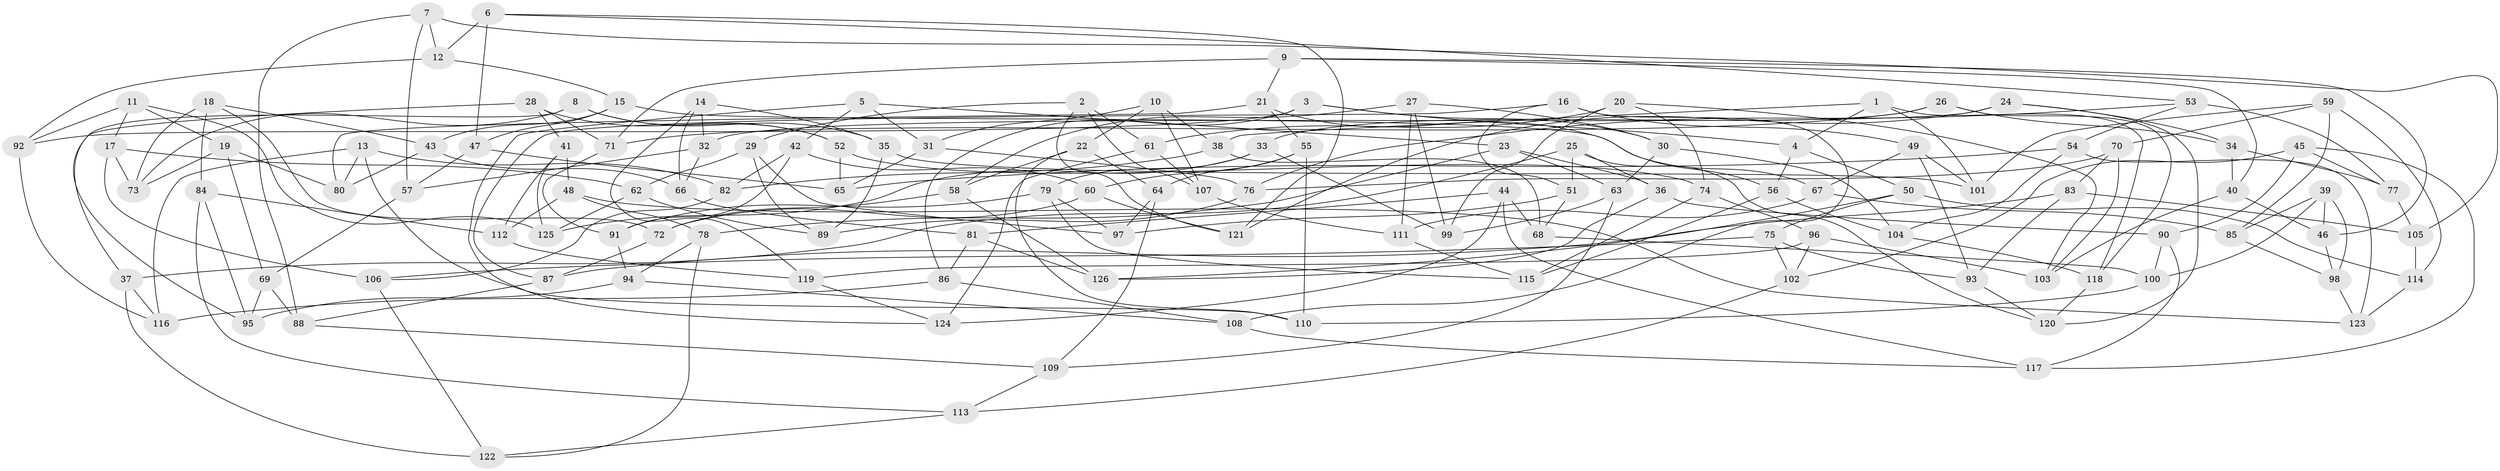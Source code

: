 // coarse degree distribution, {6: 0.05405405405405406, 5: 0.2702702702702703, 4: 0.13513513513513514, 2: 0.05405405405405406, 3: 0.1891891891891892, 7: 0.10810810810810811, 9: 0.02702702702702703, 13: 0.05405405405405406, 8: 0.08108108108108109, 16: 0.02702702702702703}
// Generated by graph-tools (version 1.1) at 2025/01/03/04/25 22:01:21]
// undirected, 126 vertices, 252 edges
graph export_dot {
graph [start="1"]
  node [color=gray90,style=filled];
  1;
  2;
  3;
  4;
  5;
  6;
  7;
  8;
  9;
  10;
  11;
  12;
  13;
  14;
  15;
  16;
  17;
  18;
  19;
  20;
  21;
  22;
  23;
  24;
  25;
  26;
  27;
  28;
  29;
  30;
  31;
  32;
  33;
  34;
  35;
  36;
  37;
  38;
  39;
  40;
  41;
  42;
  43;
  44;
  45;
  46;
  47;
  48;
  49;
  50;
  51;
  52;
  53;
  54;
  55;
  56;
  57;
  58;
  59;
  60;
  61;
  62;
  63;
  64;
  65;
  66;
  67;
  68;
  69;
  70;
  71;
  72;
  73;
  74;
  75;
  76;
  77;
  78;
  79;
  80;
  81;
  82;
  83;
  84;
  85;
  86;
  87;
  88;
  89;
  90;
  91;
  92;
  93;
  94;
  95;
  96;
  97;
  98;
  99;
  100;
  101;
  102;
  103;
  104;
  105;
  106;
  107;
  108;
  109;
  110;
  111;
  112;
  113;
  114;
  115;
  116;
  117;
  118;
  119;
  120;
  121;
  122;
  123;
  124;
  125;
  126;
  1 -- 4;
  1 -- 101;
  1 -- 38;
  1 -- 118;
  2 -- 107;
  2 -- 29;
  2 -- 121;
  2 -- 61;
  3 -- 92;
  3 -- 86;
  3 -- 4;
  3 -- 30;
  4 -- 56;
  4 -- 50;
  5 -- 124;
  5 -- 31;
  5 -- 42;
  5 -- 23;
  6 -- 53;
  6 -- 121;
  6 -- 47;
  6 -- 12;
  7 -- 57;
  7 -- 88;
  7 -- 12;
  7 -- 105;
  8 -- 73;
  8 -- 52;
  8 -- 35;
  8 -- 37;
  9 -- 71;
  9 -- 21;
  9 -- 40;
  9 -- 46;
  10 -- 31;
  10 -- 38;
  10 -- 22;
  10 -- 107;
  11 -- 19;
  11 -- 17;
  11 -- 92;
  11 -- 125;
  12 -- 92;
  12 -- 15;
  13 -- 80;
  13 -- 116;
  13 -- 110;
  13 -- 82;
  14 -- 32;
  14 -- 119;
  14 -- 66;
  14 -- 35;
  15 -- 47;
  15 -- 43;
  15 -- 67;
  16 -- 49;
  16 -- 108;
  16 -- 87;
  16 -- 51;
  17 -- 106;
  17 -- 62;
  17 -- 73;
  18 -- 73;
  18 -- 43;
  18 -- 84;
  18 -- 72;
  19 -- 73;
  19 -- 69;
  19 -- 80;
  20 -- 61;
  20 -- 103;
  20 -- 99;
  20 -- 74;
  21 -- 80;
  21 -- 56;
  21 -- 55;
  22 -- 64;
  22 -- 58;
  22 -- 110;
  23 -- 63;
  23 -- 78;
  23 -- 36;
  24 -- 120;
  24 -- 121;
  24 -- 32;
  24 -- 34;
  25 -- 36;
  25 -- 120;
  25 -- 37;
  25 -- 51;
  26 -- 71;
  26 -- 33;
  26 -- 34;
  26 -- 118;
  27 -- 111;
  27 -- 58;
  27 -- 30;
  27 -- 99;
  28 -- 41;
  28 -- 95;
  28 -- 52;
  28 -- 71;
  29 -- 89;
  29 -- 97;
  29 -- 62;
  30 -- 63;
  30 -- 104;
  31 -- 76;
  31 -- 65;
  32 -- 57;
  32 -- 66;
  33 -- 99;
  33 -- 79;
  33 -- 125;
  34 -- 77;
  34 -- 40;
  35 -- 101;
  35 -- 89;
  36 -- 126;
  36 -- 90;
  37 -- 116;
  37 -- 122;
  38 -- 68;
  38 -- 82;
  39 -- 100;
  39 -- 46;
  39 -- 98;
  39 -- 85;
  40 -- 103;
  40 -- 46;
  41 -- 125;
  41 -- 48;
  41 -- 112;
  42 -- 82;
  42 -- 60;
  42 -- 91;
  43 -- 80;
  43 -- 66;
  44 -- 81;
  44 -- 68;
  44 -- 117;
  44 -- 124;
  45 -- 102;
  45 -- 117;
  45 -- 90;
  45 -- 77;
  46 -- 98;
  47 -- 57;
  47 -- 65;
  48 -- 112;
  48 -- 78;
  48 -- 123;
  49 -- 67;
  49 -- 93;
  49 -- 101;
  50 -- 114;
  50 -- 75;
  50 -- 126;
  51 -- 68;
  51 -- 97;
  52 -- 74;
  52 -- 65;
  53 -- 77;
  53 -- 76;
  53 -- 54;
  54 -- 123;
  54 -- 65;
  54 -- 104;
  55 -- 110;
  55 -- 64;
  55 -- 60;
  56 -- 104;
  56 -- 115;
  57 -- 69;
  58 -- 72;
  58 -- 126;
  59 -- 101;
  59 -- 70;
  59 -- 85;
  59 -- 114;
  60 -- 72;
  60 -- 121;
  61 -- 107;
  61 -- 124;
  62 -- 89;
  62 -- 125;
  63 -- 109;
  63 -- 99;
  64 -- 109;
  64 -- 97;
  66 -- 81;
  67 -- 85;
  67 -- 111;
  68 -- 100;
  69 -- 88;
  69 -- 95;
  70 -- 76;
  70 -- 83;
  70 -- 103;
  71 -- 91;
  72 -- 87;
  74 -- 96;
  74 -- 115;
  75 -- 102;
  75 -- 93;
  75 -- 106;
  76 -- 89;
  77 -- 105;
  78 -- 122;
  78 -- 94;
  79 -- 115;
  79 -- 91;
  79 -- 97;
  81 -- 86;
  81 -- 126;
  82 -- 106;
  83 -- 105;
  83 -- 93;
  83 -- 87;
  84 -- 95;
  84 -- 113;
  84 -- 112;
  85 -- 98;
  86 -- 108;
  86 -- 116;
  87 -- 88;
  88 -- 109;
  90 -- 117;
  90 -- 100;
  91 -- 94;
  92 -- 116;
  93 -- 120;
  94 -- 95;
  94 -- 108;
  96 -- 103;
  96 -- 119;
  96 -- 102;
  98 -- 123;
  100 -- 110;
  102 -- 113;
  104 -- 118;
  105 -- 114;
  106 -- 122;
  107 -- 111;
  108 -- 117;
  109 -- 113;
  111 -- 115;
  112 -- 119;
  113 -- 122;
  114 -- 123;
  118 -- 120;
  119 -- 124;
}
